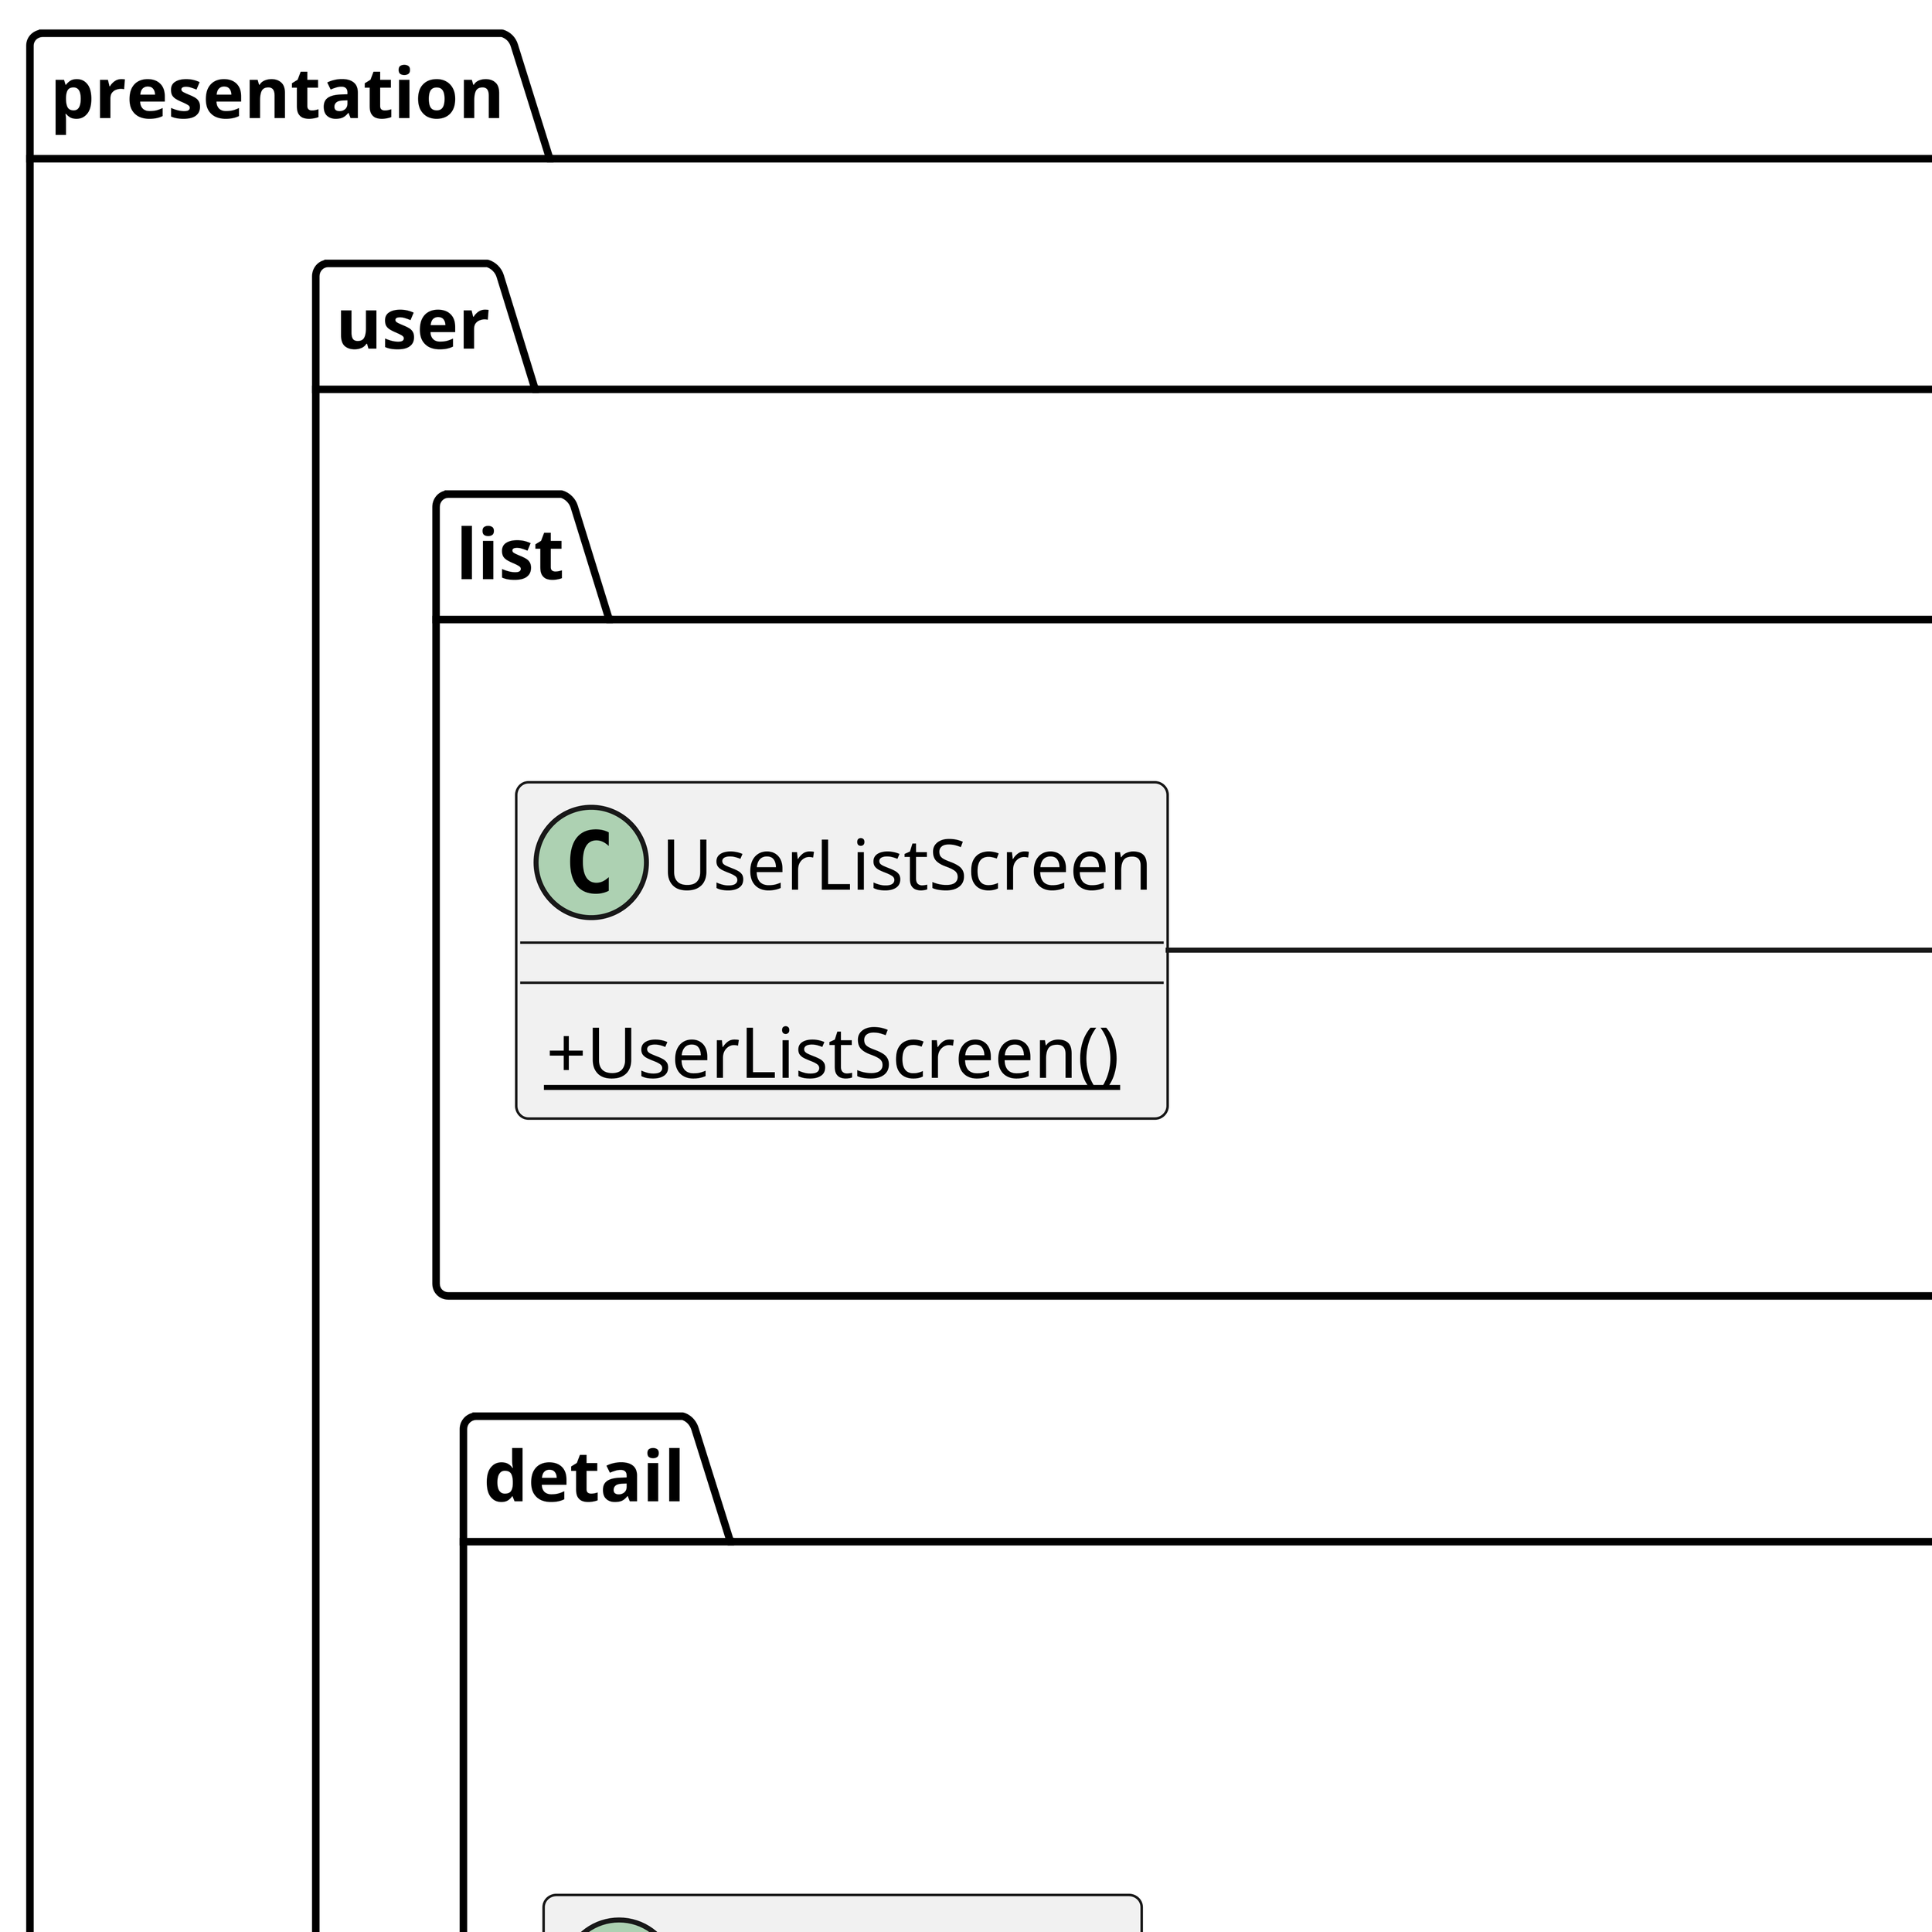 @startuml
'https://plantuml.com/class-diagram
skinparam classAttributeIconSize 0
left to right direction
skinparam ranksep 200
skinparam dpi 1020
package presentation {
    package user {
        package list {
            class UserListScreen {
                {static} +UserListScreen()
            }
            class UserListViewModel {
                -getUsersUseCase: GetUsersUseCase
                +users: StateFlow<List<User>>
                +snackbar: StateFlow<String>
            }
            UserListScreen --> UserListViewModel
        }
        package detail {
            class ProfileScreen {
                {static} +ProfileScreen()
            }
            class ProfileViewModel {
                -getUserUseCase: GetUsersUseCase
                -signOutUseCase: SignOutUseCase
                -friendUseCase: FriendUseCase
                +user: StateFlow<User>
                +snackbar: StateFlow<String>
                +signOut()
                +friendship()
            }
            ProfileScreen --> ProfileViewModel
        }
    }
    package auth {
        package signin {
            class SignInScreen {
                {static} +SignInScreen()
            }
            class SignInViewModel {
                +email: StateFlow<String>
                +password: StateFlow<String>
                +loading: StateFlow<Boolean>
                +snackbar: StateFlow<String>
                +setEmail()
                +setPassword()
                +signIn()
            }
            SignInScreen --> SignInViewModel
        }
        package signup {
            class SignUpScreen {
                {static} +SignUpScreen()
            }
            class SignUpViewModel {
                -signUpUseCase: SignUpUseCase
                +name: StateFlow<String>
                +email: StateFlow<String>
                +password: StateFlow<String>
                +loading: StateFlow<Boolean>
                +snackbar: StateFlow<String>
                +setName()
                +setPassword()
                +signUp()
                +verify()
            }
            SignUpScreen --> SignUpViewModel
        }
    }

    package competition {
        package form {
            class CompetitionFormScreen {
                {static} +CompetitionFormScreen()
            }
            class CompetitionFormViewModel {
                -publishCompetitionUseCase: PublishCompetitionUseCase
                +title: StateFlow<String>
                +description: StateFlow<String>
                +poster: StateFlow<File>
                +loading: StateFlow<Boolean>
                +snackbar: StateFlow<String>
                +setTitle()
                +setDescription()
                +setPoster()
                +publish()
            }
            CompetitionFormScreen --> CompetitionFormViewModel
        }
        package list as competition_list {
            class CompetitionListScreen {
                {static} +CompetitionListScreen()
            }
            class CompetitionListViewModel {
                -getCompetitionsUseCase: GetCompetitionsUseCase
                +snackbar: StateFlow<String>
                +competitions: StateFlow<List<Competition>>
            }
            CompetitionListScreen --> CompetitionListViewModel
        }
        package detail as competition_detail {
            class CompetitionDetailScreen {
                {static} +CompetitionDetailScreen()
            }
            class CompetitionDetailViewModel {
                -getCompetitionUseCase: GetCompetitionUseCase
                +loading: StateFlow<Boolean>
                +competition: StateFlow<Competition>
            }
            CompetitionDetailScreen --> CompetitionDetailViewModel
        }
    }

    package chat {
        package list as chat_list {
            class ChatListScreen {
                {static} +ChatListScreen()
            }
            class ChatListViewModel {
                -getLastMessagesUseCase: GetLastMessagesUseCase
                +lastMessages: StateFlow<List<Messages>>
            }
            ChatListScreen --> ChatListViewModel
        }
        package detail as chat_detail {
            class ChatDetailScreen {
                {static} +ChatDetailScreen()
            }
            class ChatDetailViewModel {
                -getMessagesUseCase: GetMessagesUseCase
                +loading: StateFlow<Boolean>
                +snackbar: StateFlow<String>
                +messages: StateFlow<List<Messages>>
                +sendMessage()
            }
            ChatDetailScreen --> ChatDetailViewModel
        }
    }
}

package domain {
    package usecase {
        class GetUsersUseCase {
            +invoke()
        }
        class GetUserUseCase {
            +invoke()
        }
        class SignInUseCase {
            +invoke()
        }
        class SignOutUseCase {
            +invoke()
        }
        class SignUpUseCase {
            +invoke()
        }
        class SendMessageUseCase {
            +invoke()
        }
        class GetMessagesUseCase {
            +invoke()
        }
        class GetLastMessagesUseCase {
            +invoke()
        }
        class PublishCompetitionUseCase {
            +invoke()
        }
        class GetCompetitionUseCase {
            +invoke()
        }
        class GetCompetitionsUseCase {
            +invoke()
        }
        class FriendUseCase {
            +invoke()
        }

        UserListViewModel *--> GetUsersUseCase
        ProfileViewModel *--> GetUserUseCase
        ProfileViewModel *--> SignOutUseCase
        SignInViewModel *--> SignInUseCase
        SignUpViewModel *--> SignUpUseCase
        CompetitionFormViewModel *--> PublishCompetitionUseCase
        CompetitionDetailViewModel *--> GetCompetitionUseCase
        CompetitionListViewModel *--> GetCompetitionsUseCase
        ChatListViewModel *--> GetLastMessagesUseCase
        ChatDetailViewModel *--> GetMessagesUseCase
        ChatDetailViewModel *--> SendMessageUseCase
        ProfileViewModel *--> FriendUseCase
    }
}

@enduml
